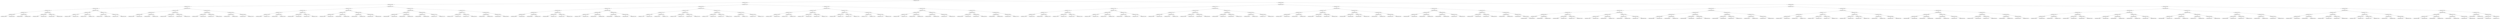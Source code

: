 digraph G{
418260580 [label="Node{data=[4733, 4733]}"]
418260580 -> 1798642802
1798642802 [label="Node{data=[2428, 2428]}"]
1798642802 -> 1181759440
1181759440 [label="Node{data=[1868, 1868]}"]
1181759440 -> 1511062885
1511062885 [label="Node{data=[1801, 1801]}"]
1511062885 -> 866397509
866397509 [label="Node{data=[1699, 1699]}"]
866397509 -> 1882288591
1882288591 [label="Node{data=[1661, 1661]}"]
1882288591 -> 926418606
926418606 [label="Node{data=[1657, 1657]}"]
926418606 -> 1780367097
1780367097 [label="Node{data=[1655, 1655]}"]
1780367097 -> 2026043642
2026043642 [label="Node{data=[1654, 1654]}"]
1780367097 -> 59130148
59130148 [label="Node{data=[1656, 1656]}"]
926418606 -> 1962683020
1962683020 [label="Node{data=[1659, 1659]}"]
1962683020 -> 1871588124
1871588124 [label="Node{data=[1658, 1658]}"]
1962683020 -> 14945087
14945087 [label="Node{data=[1660, 1660]}"]
1882288591 -> 836429158
836429158 [label="Node{data=[1665, 1665]}"]
836429158 -> 610734491
610734491 [label="Node{data=[1663, 1663]}"]
610734491 -> 984553664
984553664 [label="Node{data=[1662, 1662]}"]
610734491 -> 439501145
439501145 [label="Node{data=[1664, 1664]}"]
836429158 -> 2091218604
2091218604 [label="Node{data=[1667, 1667]}"]
2091218604 -> 1624394602
1624394602 [label="Node{data=[1666, 1666]}"]
2091218604 -> 578369192
578369192 [label="Node{data=[1668, 1668]}"]
866397509 -> 709464887
709464887 [label="Node{data=[1793, 1793]}"]
709464887 -> 2106491076
2106491076 [label="Node{data=[1789, 1789]}"]
2106491076 -> 267721988
267721988 [label="Node{data=[1787, 1787]}"]
267721988 -> 1683142180
1683142180 [label="Node{data=[1786, 1786]}"]
267721988 -> 40128946
40128946 [label="Node{data=[1788, 1788]}"]
2106491076 -> 199588250
199588250 [label="Node{data=[1791, 1791]}"]
199588250 -> 752834783
752834783 [label="Node{data=[1790, 1790]}"]
199588250 -> 1565337846
1565337846 [label="Node{data=[1792, 1792]}"]
709464887 -> 2105805612
2105805612 [label="Node{data=[1797, 1797]}"]
2105805612 -> 1569555631
1569555631 [label="Node{data=[1795, 1795]}"]
1569555631 -> 188888673
188888673 [label="Node{data=[1794, 1794]}"]
1569555631 -> 1065137511
1065137511 [label="Node{data=[1796, 1796]}"]
2105805612 -> 1660687567
1660687567 [label="Node{data=[1799, 1799]}"]
1660687567 -> 1399151811
1399151811 [label="Node{data=[1798, 1798]}"]
1660687567 -> 1225689584
1225689584 [label="Node{data=[1800, 1800]}"]
1511062885 -> 327408187
327408187 [label="Node{data=[1852, 1852]}"]
327408187 -> 299626216
299626216 [label="Node{data=[1844, 1844]}"]
299626216 -> 1755392852
1755392852 [label="Node{data=[1805, 1805]}"]
1755392852 -> 1440579257
1440579257 [label="Node{data=[1803, 1803]}"]
1440579257 -> 1484928059
1484928059 [label="Node{data=[1802, 1802]}"]
1440579257 -> 383790445
383790445 [label="Node{data=[1804, 1804]}"]
1755392852 -> 2012897134
2012897134 [label="Node{data=[1842, 1842]}"]
2012897134 -> 1240260510
1240260510 [label="Node{data=[1806, 1806]}"]
2012897134 -> 395636
395636 [label="Node{data=[1843, 1843]}"]
299626216 -> 396019548
396019548 [label="Node{data=[1848, 1848]}"]
396019548 -> 851373038
851373038 [label="Node{data=[1846, 1846]}"]
851373038 -> 486658568
486658568 [label="Node{data=[1845, 1845]}"]
851373038 -> 763110773
763110773 [label="Node{data=[1847, 1847]}"]
396019548 -> 1813886881
1813886881 [label="Node{data=[1850, 1850]}"]
1813886881 -> 691650647
691650647 [label="Node{data=[1849, 1849]}"]
1813886881 -> 977000170
977000170 [label="Node{data=[1851, 1851]}"]
327408187 -> 1981811541
1981811541 [label="Node{data=[1860, 1860]}"]
1981811541 -> 1996561039
1996561039 [label="Node{data=[1856, 1856]}"]
1996561039 -> 274548544
274548544 [label="Node{data=[1854, 1854]}"]
274548544 -> 1949654823
1949654823 [label="Node{data=[1853, 1853]}"]
274548544 -> 37324887
37324887 [label="Node{data=[1855, 1855]}"]
1996561039 -> 2098413565
2098413565 [label="Node{data=[1858, 1858]}"]
2098413565 -> 118358104
118358104 [label="Node{data=[1857, 1857]}"]
2098413565 -> 1495055353
1495055353 [label="Node{data=[1859, 1859]}"]
1981811541 -> 397015997
397015997 [label="Node{data=[1864, 1864]}"]
397015997 -> 1931596386
1931596386 [label="Node{data=[1862, 1862]}"]
1931596386 -> 81395870
81395870 [label="Node{data=[1861, 1861]}"]
1931596386 -> 950382735
950382735 [label="Node{data=[1863, 1863]}"]
397015997 -> 1611251765
1611251765 [label="Node{data=[1866, 1866]}"]
1611251765 -> 491175060
491175060 [label="Node{data=[1865, 1865]}"]
1611251765 -> 1229750610
1229750610 [label="Node{data=[1867, 1867]}"]
1181759440 -> 1559781692
1559781692 [label="Node{data=[2357, 2357]}"]
1559781692 -> 1927158526
1927158526 [label="Node{data=[2232, 2232]}"]
1927158526 -> 1523890733
1523890733 [label="Node{data=[2082, 2082]}"]
1523890733 -> 2009065012
2009065012 [label="Node{data=[1872, 1872]}"]
2009065012 -> 1750177918
1750177918 [label="Node{data=[1870, 1870]}"]
1750177918 -> 1784313440
1784313440 [label="Node{data=[1869, 1869]}"]
1750177918 -> 362851540
362851540 [label="Node{data=[1871, 1871]}"]
2009065012 -> 497448466
497448466 [label="Node{data=[2023, 2023]}"]
497448466 -> 2043711408
2043711408 [label="Node{data=[2000, 2000]}"]
497448466 -> 1082134428
1082134428 [label="Node{data=[2025, 2025]}"]
1523890733 -> 1356254548
1356254548 [label="Node{data=[2137, 2137]}"]
1356254548 -> 2129536954
2129536954 [label="Node{data=[2084, 2084]}"]
2129536954 -> 54434520
54434520 [label="Node{data=[2083, 2083]}"]
2129536954 -> 1132632524
1132632524 [label="Node{data=[2085, 2085]}"]
1356254548 -> 626544773
626544773 [label="Node{data=[2217, 2217]}"]
626544773 -> 704929891
704929891 [label="Node{data=[2156, 2156]}"]
626544773 -> 1570494369
1570494369 [label="Node{data=[2229, 2229]}"]
1927158526 -> 167799079
167799079 [label="Node{data=[2349, 2349]}"]
167799079 -> 1841028250
1841028250 [label="Node{data=[2317, 2317]}"]
1841028250 -> 1689632310
1689632310 [label="Node{data=[2234, 2234]}"]
1689632310 -> 1729125342
1729125342 [label="Node{data=[2233, 2233]}"]
1689632310 -> 1859145546
1859145546 [label="Node{data=[2235, 2235]}"]
1841028250 -> 1572602118
1572602118 [label="Node{data=[2347, 2347]}"]
1572602118 -> 347164809
347164809 [label="Node{data=[2330, 2330]}"]
1572602118 -> 1905928042
1905928042 [label="Node{data=[2348, 2348]}"]
167799079 -> 492608524
492608524 [label="Node{data=[2353, 2353]}"]
492608524 -> 550836880
550836880 [label="Node{data=[2351, 2351]}"]
550836880 -> 1056846619
1056846619 [label="Node{data=[2350, 2350]}"]
550836880 -> 520086233
520086233 [label="Node{data=[2352, 2352]}"]
492608524 -> 1740288502
1740288502 [label="Node{data=[2355, 2355]}"]
1740288502 -> 1865623051
1865623051 [label="Node{data=[2354, 2354]}"]
1740288502 -> 547010077
547010077 [label="Node{data=[2356, 2356]}"]
1559781692 -> 1091727869
1091727869 [label="Node{data=[2373, 2373]}"]
1091727869 -> 1939164456
1939164456 [label="Node{data=[2365, 2365]}"]
1939164456 -> 98577967
98577967 [label="Node{data=[2361, 2361]}"]
98577967 -> 1883196112
1883196112 [label="Node{data=[2359, 2359]}"]
1883196112 -> 577781939
577781939 [label="Node{data=[2358, 2358]}"]
1883196112 -> 2077599192
2077599192 [label="Node{data=[2360, 2360]}"]
98577967 -> 2143321563
2143321563 [label="Node{data=[2363, 2363]}"]
2143321563 -> 1965281593
1965281593 [label="Node{data=[2362, 2362]}"]
2143321563 -> 1433821942
1433821942 [label="Node{data=[2364, 2364]}"]
1939164456 -> 64743141
64743141 [label="Node{data=[2369, 2369]}"]
64743141 -> 2139717088
2139717088 [label="Node{data=[2367, 2367]}"]
2139717088 -> 348705073
348705073 [label="Node{data=[2366, 2366]}"]
2139717088 -> 1926193292
1926193292 [label="Node{data=[2368, 2368]}"]
64743141 -> 780094718
780094718 [label="Node{data=[2371, 2371]}"]
780094718 -> 447566508
447566508 [label="Node{data=[2370, 2370]}"]
780094718 -> 1220434321
1220434321 [label="Node{data=[2372, 2372]}"]
1091727869 -> 1098681098
1098681098 [label="Node{data=[2381, 2381]}"]
1098681098 -> 363870055
363870055 [label="Node{data=[2377, 2377]}"]
363870055 -> 1702379343
1702379343 [label="Node{data=[2375, 2375]}"]
1702379343 -> 1597014176
1597014176 [label="Node{data=[2374, 2374]}"]
1702379343 -> 2050057367
2050057367 [label="Node{data=[2376, 2376]}"]
363870055 -> 1856929721
1856929721 [label="Node{data=[2379, 2379]}"]
1856929721 -> 1242085220
1242085220 [label="Node{data=[2378, 2378]}"]
1856929721 -> 291900165
291900165 [label="Node{data=[2380, 2380]}"]
1098681098 -> 1610793058
1610793058 [label="Node{data=[2385, 2385]}"]
1610793058 -> 2102143084
2102143084 [label="Node{data=[2383, 2383]}"]
2102143084 -> 1928332086
1928332086 [label="Node{data=[2382, 2382]}"]
2102143084 -> 1408176206
1408176206 [label="Node{data=[2384, 2384]}"]
1610793058 -> 630770561
630770561 [label="Node{data=[2387, 2387]}"]
630770561 -> 965445654
965445654 [label="Node{data=[2386, 2386]}"]
630770561 -> 1267783074
1267783074 [label="Node{data=[2388, 2388]}"]
1798642802 -> 1624687102
1624687102 [label="Node{data=[2752, 2752]}"]
1624687102 -> 66181798
66181798 [label="Node{data=[2692, 2692]}"]
66181798 -> 1717512694
1717512694 [label="Node{data=[2676, 2676]}"]
1717512694 -> 724557146
724557146 [label="Node{data=[2668, 2668]}"]
724557146 -> 2107650288
2107650288 [label="Node{data=[2664, 2664]}"]
2107650288 -> 1879699720
1879699720 [label="Node{data=[2662, 2662]}"]
1879699720 -> 1871079014
1871079014 [label="Node{data=[2565, 2565]}"]
1879699720 -> 974562241
974562241 [label="Node{data=[2663, 2663]}"]
2107650288 -> 1179464643
1179464643 [label="Node{data=[2666, 2666]}"]
1179464643 -> 2037582771
2037582771 [label="Node{data=[2665, 2665]}"]
1179464643 -> 630912941
630912941 [label="Node{data=[2667, 2667]}"]
724557146 -> 706560116
706560116 [label="Node{data=[2672, 2672]}"]
706560116 -> 98680287
98680287 [label="Node{data=[2670, 2670]}"]
98680287 -> 1689124931
1689124931 [label="Node{data=[2669, 2669]}"]
98680287 -> 385594596
385594596 [label="Node{data=[2671, 2671]}"]
706560116 -> 1445284015
1445284015 [label="Node{data=[2674, 2674]}"]
1445284015 -> 1579292913
1579292913 [label="Node{data=[2673, 2673]}"]
1445284015 -> 1251653486
1251653486 [label="Node{data=[2675, 2675]}"]
1717512694 -> 17655373
17655373 [label="Node{data=[2684, 2684]}"]
17655373 -> 2106668787
2106668787 [label="Node{data=[2680, 2680]}"]
2106668787 -> 867851296
867851296 [label="Node{data=[2678, 2678]}"]
867851296 -> 746896638
746896638 [label="Node{data=[2677, 2677]}"]
867851296 -> 1188137005
1188137005 [label="Node{data=[2679, 2679]}"]
2106668787 -> 847448234
847448234 [label="Node{data=[2682, 2682]}"]
847448234 -> 1396246918
1396246918 [label="Node{data=[2681, 2681]}"]
847448234 -> 1515404371
1515404371 [label="Node{data=[2683, 2683]}"]
17655373 -> 269047764
269047764 [label="Node{data=[2688, 2688]}"]
269047764 -> 988138279
988138279 [label="Node{data=[2686, 2686]}"]
988138279 -> 562790596
562790596 [label="Node{data=[2685, 2685]}"]
988138279 -> 1652134146
1652134146 [label="Node{data=[2687, 2687]}"]
269047764 -> 949280110
949280110 [label="Node{data=[2690, 2690]}"]
949280110 -> 742167976
742167976 [label="Node{data=[2689, 2689]}"]
949280110 -> 1372372299
1372372299 [label="Node{data=[2691, 2691]}"]
66181798 -> 2140391409
2140391409 [label="Node{data=[2736, 2736]}"]
2140391409 -> 1634863808
1634863808 [label="Node{data=[2728, 2728]}"]
1634863808 -> 690700947
690700947 [label="Node{data=[2724, 2724]}"]
690700947 -> 490312728
490312728 [label="Node{data=[2722, 2722]}"]
490312728 -> 2096391169
2096391169 [label="Node{data=[2721, 2721]}"]
490312728 -> 220288341
220288341 [label="Node{data=[2723, 2723]}"]
690700947 -> 2129506744
2129506744 [label="Node{data=[2726, 2726]}"]
2129506744 -> 790979369
790979369 [label="Node{data=[2725, 2725]}"]
2129506744 -> 1890504352
1890504352 [label="Node{data=[2727, 2727]}"]
1634863808 -> 1998759453
1998759453 [label="Node{data=[2732, 2732]}"]
1998759453 -> 1691461936
1691461936 [label="Node{data=[2730, 2730]}"]
1691461936 -> 1617539752
1617539752 [label="Node{data=[2729, 2729]}"]
1691461936 -> 1714731979
1714731979 [label="Node{data=[2731, 2731]}"]
1998759453 -> 80014174
80014174 [label="Node{data=[2734, 2734]}"]
80014174 -> 1840597727
1840597727 [label="Node{data=[2733, 2733]}"]
80014174 -> 1088702771
1088702771 [label="Node{data=[2735, 2735]}"]
2140391409 -> 63789063
63789063 [label="Node{data=[2744, 2744]}"]
63789063 -> 552656187
552656187 [label="Node{data=[2740, 2740]}"]
552656187 -> 1741985864
1741985864 [label="Node{data=[2738, 2738]}"]
1741985864 -> 94103632
94103632 [label="Node{data=[2737, 2737]}"]
1741985864 -> 1828689284
1828689284 [label="Node{data=[2739, 2739]}"]
552656187 -> 1254134821
1254134821 [label="Node{data=[2742, 2742]}"]
1254134821 -> 152388589
152388589 [label="Node{data=[2741, 2741]}"]
1254134821 -> 1402401783
1402401783 [label="Node{data=[2743, 2743]}"]
63789063 -> 1138040756
1138040756 [label="Node{data=[2748, 2748]}"]
1138040756 -> 226150999
226150999 [label="Node{data=[2746, 2746]}"]
226150999 -> 785644094
785644094 [label="Node{data=[2745, 2745]}"]
226150999 -> 1245625688
1245625688 [label="Node{data=[2747, 2747]}"]
1138040756 -> 570241812
570241812 [label="Node{data=[2750, 2750]}"]
570241812 -> 2056154382
2056154382 [label="Node{data=[2749, 2749]}"]
570241812 -> 1262316139
1262316139 [label="Node{data=[2751, 2751]}"]
1624687102 -> 1960237609
1960237609 [label="Node{data=[2784, 2784]}"]
1960237609 -> 1014706740
1014706740 [label="Node{data=[2768, 2768]}"]
1014706740 -> 898944680
898944680 [label="Node{data=[2760, 2760]}"]
898944680 -> 366646339
366646339 [label="Node{data=[2756, 2756]}"]
366646339 -> 1470038851
1470038851 [label="Node{data=[2754, 2754]}"]
1470038851 -> 848326934
848326934 [label="Node{data=[2753, 2753]}"]
1470038851 -> 568461410
568461410 [label="Node{data=[2755, 2755]}"]
366646339 -> 1616640145
1616640145 [label="Node{data=[2758, 2758]}"]
1616640145 -> 1332837058
1332837058 [label="Node{data=[2757, 2757]}"]
1616640145 -> 2119740155
2119740155 [label="Node{data=[2759, 2759]}"]
898944680 -> 1338514506
1338514506 [label="Node{data=[2764, 2764]}"]
1338514506 -> 1885928018
1885928018 [label="Node{data=[2762, 2762]}"]
1885928018 -> 873150967
873150967 [label="Node{data=[2761, 2761]}"]
1885928018 -> 264196863
264196863 [label="Node{data=[2763, 2763]}"]
1338514506 -> 10106126
10106126 [label="Node{data=[2766, 2766]}"]
10106126 -> 924312869
924312869 [label="Node{data=[2765, 2765]}"]
10106126 -> 1514055345
1514055345 [label="Node{data=[2767, 2767]}"]
1014706740 -> 803422115
803422115 [label="Node{data=[2776, 2776]}"]
803422115 -> 2113948948
2113948948 [label="Node{data=[2772, 2772]}"]
2113948948 -> 1991680316
1991680316 [label="Node{data=[2770, 2770]}"]
1991680316 -> 1502775925
1502775925 [label="Node{data=[2769, 2769]}"]
1991680316 -> 1874507971
1874507971 [label="Node{data=[2771, 2771]}"]
2113948948 -> 321794253
321794253 [label="Node{data=[2774, 2774]}"]
321794253 -> 1347607765
1347607765 [label="Node{data=[2773, 2773]}"]
321794253 -> 492713352
492713352 [label="Node{data=[2775, 2775]}"]
803422115 -> 664336960
664336960 [label="Node{data=[2780, 2780]}"]
664336960 -> 1171394086
1171394086 [label="Node{data=[2778, 2778]}"]
1171394086 -> 60872253
60872253 [label="Node{data=[2777, 2777]}"]
1171394086 -> 1866355124
1866355124 [label="Node{data=[2779, 2779]}"]
664336960 -> 261418217
261418217 [label="Node{data=[2782, 2782]}"]
261418217 -> 1516396547
1516396547 [label="Node{data=[2781, 2781]}"]
261418217 -> 1601590348
1601590348 [label="Node{data=[2783, 2783]}"]
1960237609 -> 1113066983
1113066983 [label="Node{data=[2825, 2825]}"]
1113066983 -> 1786991329
1786991329 [label="Node{data=[2817, 2817]}"]
1786991329 -> 589841866
589841866 [label="Node{data=[2788, 2788]}"]
589841866 -> 1318171095
1318171095 [label="Node{data=[2786, 2786]}"]
1318171095 -> 1277471447
1277471447 [label="Node{data=[2785, 2785]}"]
1318171095 -> 1010888168
1010888168 [label="Node{data=[2787, 2787]}"]
589841866 -> 1571289535
1571289535 [label="Node{data=[2815, 2815]}"]
1571289535 -> 519828693
519828693 [label="Node{data=[2789, 2789]}"]
1571289535 -> 2011203535
2011203535 [label="Node{data=[2816, 2816]}"]
1786991329 -> 1291066230
1291066230 [label="Node{data=[2821, 2821]}"]
1291066230 -> 779905366
779905366 [label="Node{data=[2819, 2819]}"]
779905366 -> 1868590352
1868590352 [label="Node{data=[2818, 2818]}"]
779905366 -> 474825164
474825164 [label="Node{data=[2820, 2820]}"]
1291066230 -> 1880020632
1880020632 [label="Node{data=[2823, 2823]}"]
1880020632 -> 1039476502
1039476502 [label="Node{data=[2822, 2822]}"]
1880020632 -> 1368507733
1368507733 [label="Node{data=[2824, 2824]}"]
1113066983 -> 656715146
656715146 [label="Node{data=[2979, 2979]}"]
656715146 -> 555226592
555226592 [label="Node{data=[2829, 2829]}"]
555226592 -> 893471554
893471554 [label="Node{data=[2827, 2827]}"]
893471554 -> 1780845522
1780845522 [label="Node{data=[2826, 2826]}"]
893471554 -> 1760506849
1760506849 [label="Node{data=[2828, 2828]}"]
555226592 -> 163154953
163154953 [label="Node{data=[2860, 2860]}"]
163154953 -> 907922727
907922727 [label="Node{data=[2830, 2830]}"]
163154953 -> 1881193261
1881193261 [label="Node{data=[2933, 2933]}"]
656715146 -> 1640099571
1640099571 [label="Node{data=[3034, 3034]}"]
1640099571 -> 618528518
618528518 [label="Node{data=[3032, 3032]}"]
618528518 -> 2096196175
2096196175 [label="Node{data=[3009, 3009]}"]
618528518 -> 167599919
167599919 [label="Node{data=[3033, 3033]}"]
1640099571 -> 1730518677
1730518677 [label="Node{data=[4682, 4682]}"]
1730518677 -> 743143608
743143608 [label="Node{data=[3429, 3429]}"]
1730518677 -> 1537199212
1537199212 [label="Node{data=[4713, 4713]}"]
418260580 -> 947446807
947446807 [label="Node{data=[5059, 5059]}"]
947446807 -> 1944196283
1944196283 [label="Node{data=[4820, 4820]}"]
1944196283 -> 68893895
68893895 [label="Node{data=[4787, 4787]}"]
68893895 -> 558005380
558005380 [label="Node{data=[4749, 4749]}"]
558005380 -> 1583709415
1583709415 [label="Node{data=[4741, 4741]}"]
1583709415 -> 1036123228
1036123228 [label="Node{data=[4737, 4737]}"]
1036123228 -> 1616974375
1616974375 [label="Node{data=[4735, 4735]}"]
1616974375 -> 1391850739
1391850739 [label="Node{data=[4734, 4734]}"]
1616974375 -> 654452750
654452750 [label="Node{data=[4736, 4736]}"]
1036123228 -> 361956270
361956270 [label="Node{data=[4739, 4739]}"]
361956270 -> 2106317585
2106317585 [label="Node{data=[4738, 4738]}"]
361956270 -> 10811967
10811967 [label="Node{data=[4740, 4740]}"]
1583709415 -> 911274109
911274109 [label="Node{data=[4745, 4745]}"]
911274109 -> 995298154
995298154 [label="Node{data=[4743, 4743]}"]
995298154 -> 413342786
413342786 [label="Node{data=[4742, 4742]}"]
995298154 -> 1064396907
1064396907 [label="Node{data=[4744, 4744]}"]
911274109 -> 236172512
236172512 [label="Node{data=[4747, 4747]}"]
236172512 -> 758703635
758703635 [label="Node{data=[4746, 4746]}"]
236172512 -> 762949370
762949370 [label="Node{data=[4748, 4748]}"]
558005380 -> 427796750
427796750 [label="Node{data=[4757, 4757]}"]
427796750 -> 173582965
173582965 [label="Node{data=[4753, 4753]}"]
173582965 -> 1622854995
1622854995 [label="Node{data=[4751, 4751]}"]
1622854995 -> 5550528
5550528 [label="Node{data=[4750, 4750]}"]
1622854995 -> 1686589213
1686589213 [label="Node{data=[4752, 4752]}"]
173582965 -> 734219002
734219002 [label="Node{data=[4755, 4755]}"]
734219002 -> 497404548
497404548 [label="Node{data=[4754, 4754]}"]
734219002 -> 945467969
945467969 [label="Node{data=[4756, 4756]}"]
427796750 -> 1727790576
1727790576 [label="Node{data=[4761, 4761]}"]
1727790576 -> 1465839439
1465839439 [label="Node{data=[4759, 4759]}"]
1465839439 -> 1679617738
1679617738 [label="Node{data=[4758, 4758]}"]
1465839439 -> 163156146
163156146 [label="Node{data=[4760, 4760]}"]
1727790576 -> 815069192
815069192 [label="Node{data=[4763, 4763]}"]
815069192 -> 277892546
277892546 [label="Node{data=[4762, 4762]}"]
815069192 -> 326736804
326736804 [label="Node{data=[4786, 4786]}"]
68893895 -> 1451275641
1451275641 [label="Node{data=[4804, 4804]}"]
1451275641 -> 1094931225
1094931225 [label="Node{data=[4795, 4795]}"]
1094931225 -> 1395648686
1395648686 [label="Node{data=[4791, 4791]}"]
1395648686 -> 215285204
215285204 [label="Node{data=[4789, 4789]}"]
215285204 -> 1605151306
1605151306 [label="Node{data=[4788, 4788]}"]
215285204 -> 78438717
78438717 [label="Node{data=[4790, 4790]}"]
1395648686 -> 686424990
686424990 [label="Node{data=[4793, 4793]}"]
686424990 -> 58421514
58421514 [label="Node{data=[4792, 4792]}"]
686424990 -> 968848853
968848853 [label="Node{data=[4794, 4794]}"]
1094931225 -> 1526324950
1526324950 [label="Node{data=[4799, 4799]}"]
1526324950 -> 586662116
586662116 [label="Node{data=[4797, 4797]}"]
586662116 -> 2061244049
2061244049 [label="Node{data=[4796, 4796]}"]
586662116 -> 940557762
940557762 [label="Node{data=[4798, 4798]}"]
1526324950 -> 739550075
739550075 [label="Node{data=[4802, 4802]}"]
739550075 -> 813217533
813217533 [label="Node{data=[4800, 4800]}"]
739550075 -> 705320701
705320701 [label="Node{data=[4803, 4803]}"]
1451275641 -> 1819129771
1819129771 [label="Node{data=[4812, 4812]}"]
1819129771 -> 1709956646
1709956646 [label="Node{data=[4808, 4808]}"]
1709956646 -> 273761080
273761080 [label="Node{data=[4806, 4806]}"]
273761080 -> 1746158193
1746158193 [label="Node{data=[4805, 4805]}"]
273761080 -> 1766154295
1766154295 [label="Node{data=[4807, 4807]}"]
1709956646 -> 1382324695
1382324695 [label="Node{data=[4810, 4810]}"]
1382324695 -> 1219909664
1219909664 [label="Node{data=[4809, 4809]}"]
1382324695 -> 50039949
50039949 [label="Node{data=[4811, 4811]}"]
1819129771 -> 1090322493
1090322493 [label="Node{data=[4816, 4816]}"]
1090322493 -> 908170196
908170196 [label="Node{data=[4814, 4814]}"]
908170196 -> 1277995624
1277995624 [label="Node{data=[4813, 4813]}"]
908170196 -> 317573252
317573252 [label="Node{data=[4815, 4815]}"]
1090322493 -> 976866828
976866828 [label="Node{data=[4818, 4818]}"]
976866828 -> 3954092
3954092 [label="Node{data=[4817, 4817]}"]
976866828 -> 703250473
703250473 [label="Node{data=[4819, 4819]}"]
1944196283 -> 1438618744
1438618744 [label="Node{data=[5027, 5027]}"]
1438618744 -> 562198893
562198893 [label="Node{data=[4935, 4935]}"]
562198893 -> 1139923396
1139923396 [label="Node{data=[4927, 4927]}"]
1139923396 -> 1021682203
1021682203 [label="Node{data=[4923, 4923]}"]
1021682203 -> 357625259
357625259 [label="Node{data=[4838, 4838]}"]
357625259 -> 657172349
657172349 [label="Node{data=[4821, 4821]}"]
357625259 -> 1784247717
1784247717 [label="Node{data=[4922, 4922]}"]
1021682203 -> 2076043151
2076043151 [label="Node{data=[4925, 4925]}"]
2076043151 -> 1771204838
1771204838 [label="Node{data=[4924, 4924]}"]
2076043151 -> 326644454
326644454 [label="Node{data=[4926, 4926]}"]
1139923396 -> 850237809
850237809 [label="Node{data=[4931, 4931]}"]
850237809 -> 641237300
641237300 [label="Node{data=[4929, 4929]}"]
641237300 -> 1549258837
1549258837 [label="Node{data=[4928, 4928]}"]
641237300 -> 241841723
241841723 [label="Node{data=[4930, 4930]}"]
850237809 -> 1347571862
1347571862 [label="Node{data=[4933, 4933]}"]
1347571862 -> 847338121
847338121 [label="Node{data=[4932, 4932]}"]
1347571862 -> 1354166772
1354166772 [label="Node{data=[4934, 4934]}"]
562198893 -> 263380535
263380535 [label="Node{data=[5019, 5019]}"]
263380535 -> 1294395831
1294395831 [label="Node{data=[4939, 4939]}"]
1294395831 -> 1967892360
1967892360 [label="Node{data=[4937, 4937]}"]
1967892360 -> 303415684
303415684 [label="Node{data=[4936, 4936]}"]
1967892360 -> 198174359
198174359 [label="Node{data=[4938, 4938]}"]
1294395831 -> 1910426888
1910426888 [label="Node{data=[5017, 5017]}"]
1910426888 -> 1501643612
1501643612 [label="Node{data=[4998, 4998]}"]
1910426888 -> 1696899081
1696899081 [label="Node{data=[5018, 5018]}"]
263380535 -> 288033124
288033124 [label="Node{data=[5023, 5023]}"]
288033124 -> 379199684
379199684 [label="Node{data=[5021, 5021]}"]
379199684 -> 1171393256
1171393256 [label="Node{data=[5020, 5020]}"]
379199684 -> 95866547
95866547 [label="Node{data=[5022, 5022]}"]
288033124 -> 1277134664
1277134664 [label="Node{data=[5025, 5025]}"]
1277134664 -> 197394959
197394959 [label="Node{data=[5024, 5024]}"]
1277134664 -> 1586814165
1586814165 [label="Node{data=[5026, 5026]}"]
1438618744 -> 1843675874
1843675874 [label="Node{data=[5043, 5043]}"]
1843675874 -> 1576123857
1576123857 [label="Node{data=[5035, 5035]}"]
1576123857 -> 1989019674
1989019674 [label="Node{data=[5031, 5031]}"]
1989019674 -> 235143274
235143274 [label="Node{data=[5029, 5029]}"]
235143274 -> 1094234138
1094234138 [label="Node{data=[5028, 5028]}"]
235143274 -> 293049049
293049049 [label="Node{data=[5030, 5030]}"]
1989019674 -> 398427701
398427701 [label="Node{data=[5033, 5033]}"]
398427701 -> 957797368
957797368 [label="Node{data=[5032, 5032]}"]
398427701 -> 1026170016
1026170016 [label="Node{data=[5034, 5034]}"]
1576123857 -> 275161222
275161222 [label="Node{data=[5039, 5039]}"]
275161222 -> 2063798929
2063798929 [label="Node{data=[5037, 5037]}"]
2063798929 -> 1954907930
1954907930 [label="Node{data=[5036, 5036]}"]
2063798929 -> 422009398
422009398 [label="Node{data=[5038, 5038]}"]
275161222 -> 1021356804
1021356804 [label="Node{data=[5041, 5041]}"]
1021356804 -> 1595191699
1595191699 [label="Node{data=[5040, 5040]}"]
1021356804 -> 133251132
133251132 [label="Node{data=[5042, 5042]}"]
1843675874 -> 606358558
606358558 [label="Node{data=[5051, 5051]}"]
606358558 -> 488991509
488991509 [label="Node{data=[5047, 5047]}"]
488991509 -> 1741150475
1741150475 [label="Node{data=[5045, 5045]}"]
1741150475 -> 1782220143
1782220143 [label="Node{data=[5044, 5044]}"]
1741150475 -> 1828221066
1828221066 [label="Node{data=[5046, 5046]}"]
488991509 -> 1521734595
1521734595 [label="Node{data=[5049, 5049]}"]
1521734595 -> 65357343
65357343 [label="Node{data=[5048, 5048]}"]
1521734595 -> 1028307697
1028307697 [label="Node{data=[5050, 5050]}"]
606358558 -> 303686130
303686130 [label="Node{data=[5055, 5055]}"]
303686130 -> 1450182073
1450182073 [label="Node{data=[5053, 5053]}"]
1450182073 -> 2131518678
2131518678 [label="Node{data=[5052, 5052]}"]
1450182073 -> 402248948
402248948 [label="Node{data=[5054, 5054]}"]
303686130 -> 1244832136
1244832136 [label="Node{data=[5057, 5057]}"]
1244832136 -> 481900730
481900730 [label="Node{data=[5056, 5056]}"]
1244832136 -> 1037615
1037615 [label="Node{data=[5058, 5058]}"]
947446807 -> 1493761966
1493761966 [label="Node{data=[8302, 8302]}"]
1493761966 -> 115944422
115944422 [label="Node{data=[5621, 5621]}"]
115944422 -> 1405136745
1405136745 [label="Node{data=[5554, 5554]}"]
1405136745 -> 756596371
756596371 [label="Node{data=[5160, 5160]}"]
756596371 -> 871616785
871616785 [label="Node{data=[5067, 5067]}"]
871616785 -> 2089446034
2089446034 [label="Node{data=[5063, 5063]}"]
2089446034 -> 719796621
719796621 [label="Node{data=[5061, 5061]}"]
719796621 -> 1113843300
1113843300 [label="Node{data=[5060, 5060]}"]
719796621 -> 1865800800
1865800800 [label="Node{data=[5062, 5062]}"]
2089446034 -> 1086645742
1086645742 [label="Node{data=[5065, 5065]}"]
1086645742 -> 1400669994
1400669994 [label="Node{data=[5064, 5064]}"]
1086645742 -> 250682343
250682343 [label="Node{data=[5066, 5066]}"]
871616785 -> 1332084869
1332084869 [label="Node{data=[5114, 5114]}"]
1332084869 -> 678061842
678061842 [label="Node{data=[5069, 5069]}"]
678061842 -> 530116834
530116834 [label="Node{data=[5068, 5068]}"]
678061842 -> 431025877
431025877 [label="Node{data=[5070, 5070]}"]
1332084869 -> 1714272078
1714272078 [label="Node{data=[5146, 5146]}"]
1714272078 -> 486809198
486809198 [label="Node{data=[5122, 5122]}"]
1714272078 -> 1162076876
1162076876 [label="Node{data=[5159, 5159]}"]
756596371 -> 1536912119
1536912119 [label="Node{data=[5168, 5168]}"]
1536912119 -> 1342648589
1342648589 [label="Node{data=[5164, 5164]}"]
1342648589 -> 1842192909
1842192909 [label="Node{data=[5162, 5162]}"]
1842192909 -> 935491834
935491834 [label="Node{data=[5161, 5161]}"]
1842192909 -> 932077607
932077607 [label="Node{data=[5163, 5163]}"]
1342648589 -> 1583915138
1583915138 [label="Node{data=[5166, 5166]}"]
1583915138 -> 1588964488
1588964488 [label="Node{data=[5165, 5165]}"]
1583915138 -> 2056526348
2056526348 [label="Node{data=[5167, 5167]}"]
1536912119 -> 1054855713
1054855713 [label="Node{data=[5497, 5497]}"]
1054855713 -> 623380936
623380936 [label="Node{data=[5170, 5170]}"]
623380936 -> 1451892745
1451892745 [label="Node{data=[5169, 5169]}"]
623380936 -> 211027118
211027118 [label="Node{data=[5463, 5463]}"]
1054855713 -> 1276805575
1276805575 [label="Node{data=[5552, 5552]}"]
1276805575 -> 697935813
697935813 [label="Node{data=[5551, 5551]}"]
1276805575 -> 781471895
781471895 [label="Node{data=[5553, 5553]}"]
1405136745 -> 34181279
34181279 [label="Node{data=[5605, 5605]}"]
34181279 -> 444939680
444939680 [label="Node{data=[5562, 5562]}"]
444939680 -> 2118518458
2118518458 [label="Node{data=[5558, 5558]}"]
2118518458 -> 1926947085
1926947085 [label="Node{data=[5556, 5556]}"]
1926947085 -> 1008274081
1008274081 [label="Node{data=[5555, 5555]}"]
1926947085 -> 264394943
264394943 [label="Node{data=[5557, 5557]}"]
2118518458 -> 1098902571
1098902571 [label="Node{data=[5560, 5560]}"]
1098902571 -> 1678294912
1678294912 [label="Node{data=[5559, 5559]}"]
1098902571 -> 280030626
280030626 [label="Node{data=[5561, 5561]}"]
444939680 -> 220874923
220874923 [label="Node{data=[5566, 5566]}"]
220874923 -> 864744337
864744337 [label="Node{data=[5564, 5564]}"]
864744337 -> 316653279
316653279 [label="Node{data=[5563, 5563]}"]
864744337 -> 93687003
93687003 [label="Node{data=[5565, 5565]}"]
220874923 -> 1512436690
1512436690 [label="Node{data=[5568, 5568]}"]
1512436690 -> 1045923196
1045923196 [label="Node{data=[5567, 5567]}"]
1512436690 -> 1360133423
1360133423 [label="Node{data=[5604, 5604]}"]
34181279 -> 2018197634
2018197634 [label="Node{data=[5613, 5613]}"]
2018197634 -> 218470202
218470202 [label="Node{data=[5609, 5609]}"]
218470202 -> 259760003
259760003 [label="Node{data=[5607, 5607]}"]
259760003 -> 1373500358
1373500358 [label="Node{data=[5606, 5606]}"]
259760003 -> 1940977199
1940977199 [label="Node{data=[5608, 5608]}"]
218470202 -> 1387074340
1387074340 [label="Node{data=[5611, 5611]}"]
1387074340 -> 24713589
24713589 [label="Node{data=[5610, 5610]}"]
1387074340 -> 1057266015
1057266015 [label="Node{data=[5612, 5612]}"]
2018197634 -> 1265701150
1265701150 [label="Node{data=[5617, 5617]}"]
1265701150 -> 1904156519
1904156519 [label="Node{data=[5615, 5615]}"]
1904156519 -> 939790988
939790988 [label="Node{data=[5614, 5614]}"]
1904156519 -> 600943282
600943282 [label="Node{data=[5616, 5616]}"]
1265701150 -> 1626056247
1626056247 [label="Node{data=[5619, 5619]}"]
1626056247 -> 1776683370
1776683370 [label="Node{data=[5618, 5618]}"]
1626056247 -> 1911486120
1911486120 [label="Node{data=[5620, 5620]}"]
115944422 -> 1598309917
1598309917 [label="Node{data=[6382, 6382]}"]
1598309917 -> 1654884828
1654884828 [label="Node{data=[5725, 5725]}"]
1654884828 -> 1003975099
1003975099 [label="Node{data=[5717, 5717]}"]
1003975099 -> 1032489951
1032489951 [label="Node{data=[5646, 5646]}"]
1032489951 -> 1082345181
1082345181 [label="Node{data=[5623, 5623]}"]
1082345181 -> 1041291896
1041291896 [label="Node{data=[5622, 5622]}"]
1082345181 -> 1045053096
1045053096 [label="Node{data=[5624, 5624]}"]
1032489951 -> 1467453133
1467453133 [label="Node{data=[5715, 5715]}"]
1467453133 -> 219717456
219717456 [label="Node{data=[5671, 5671]}"]
1467453133 -> 904091537
904091537 [label="Node{data=[5716, 5716]}"]
1003975099 -> 1521713403
1521713403 [label="Node{data=[5721, 5721]}"]
1521713403 -> 827944070
827944070 [label="Node{data=[5719, 5719]}"]
827944070 -> 2029160418
2029160418 [label="Node{data=[5718, 5718]}"]
827944070 -> 1459755186
1459755186 [label="Node{data=[5720, 5720]}"]
1521713403 -> 292617969
292617969 [label="Node{data=[5723, 5723]}"]
292617969 -> 1798802693
1798802693 [label="Node{data=[5722, 5722]}"]
292617969 -> 127322646
127322646 [label="Node{data=[5724, 5724]}"]
1654884828 -> 1075221982
1075221982 [label="Node{data=[5759, 5759]}"]
1075221982 -> 1451719771
1451719771 [label="Node{data=[5729, 5729]}"]
1451719771 -> 26188843
26188843 [label="Node{data=[5727, 5727]}"]
26188843 -> 813183094
813183094 [label="Node{data=[5726, 5726]}"]
26188843 -> 1152711618
1152711618 [label="Node{data=[5728, 5728]}"]
1451719771 -> 691806891
691806891 [label="Node{data=[5731, 5731]}"]
691806891 -> 1420791139
1420791139 [label="Node{data=[5730, 5730]}"]
691806891 -> 623242240
623242240 [label="Node{data=[5732, 5732]}"]
1075221982 -> 1177319821
1177319821 [label="Node{data=[5763, 5763]}"]
1177319821 -> 248328857
248328857 [label="Node{data=[5761, 5761]}"]
248328857 -> 648110774
648110774 [label="Node{data=[5760, 5760]}"]
248328857 -> 745463694
745463694 [label="Node{data=[5762, 5762]}"]
1177319821 -> 153824159
153824159 [label="Node{data=[6380, 6380]}"]
153824159 -> 1846909401
1846909401 [label="Node{data=[6379, 6379]}"]
153824159 -> 1124917887
1124917887 [label="Node{data=[6381, 6381]}"]
1598309917 -> 432330559
432330559 [label="Node{data=[8236, 8236]}"]
432330559 -> 1231253579
1231253579 [label="Node{data=[6390, 6390]}"]
1231253579 -> 200991727
200991727 [label="Node{data=[6386, 6386]}"]
200991727 -> 801241077
801241077 [label="Node{data=[6384, 6384]}"]
801241077 -> 277065757
277065757 [label="Node{data=[6383, 6383]}"]
801241077 -> 1118858094
1118858094 [label="Node{data=[6385, 6385]}"]
200991727 -> 503913804
503913804 [label="Node{data=[6388, 6388]}"]
503913804 -> 1054293799
1054293799 [label="Node{data=[6387, 6387]}"]
503913804 -> 861500344
861500344 [label="Node{data=[6389, 6389]}"]
1231253579 -> 1920173478
1920173478 [label="Node{data=[7608, 7608]}"]
1920173478 -> 616957401
616957401 [label="Node{data=[6398, 6398]}"]
616957401 -> 602880097
602880097 [label="Node{data=[6391, 6391]}"]
616957401 -> 1540578071
1540578071 [label="Node{data=[6924, 6924]}"]
1920173478 -> 904117118
904117118 [label="Node{data=[8234, 8234]}"]
904117118 -> 564107478
564107478 [label="Node{data=[8233, 8233]}"]
904117118 -> 2070515892
2070515892 [label="Node{data=[8235, 8235]}"]
432330559 -> 983791405
983791405 [label="Node{data=[8294, 8294]}"]
983791405 -> 313725772
313725772 [label="Node{data=[8290, 8290]}"]
313725772 -> 1337422052
1337422052 [label="Node{data=[8286, 8286]}"]
1337422052 -> 2020390294
2020390294 [label="Node{data=[8237, 8237]}"]
1337422052 -> 1507307433
1507307433 [label="Node{data=[8289, 8289]}"]
313725772 -> 1408564908
1408564908 [label="Node{data=[8292, 8292]}"]
1408564908 -> 665883750
665883750 [label="Node{data=[8291, 8291]}"]
1408564908 -> 988632323
988632323 [label="Node{data=[8293, 8293]}"]
983791405 -> 1587744528
1587744528 [label="Node{data=[8298, 8298]}"]
1587744528 -> 710319094
710319094 [label="Node{data=[8296, 8296]}"]
710319094 -> 166082942
166082942 [label="Node{data=[8295, 8295]}"]
710319094 -> 1500721164
1500721164 [label="Node{data=[8297, 8297]}"]
1587744528 -> 535723965
535723965 [label="Node{data=[8300, 8300]}"]
535723965 -> 24759965
24759965 [label="Node{data=[8299, 8299]}"]
535723965 -> 963394053
963394053 [label="Node{data=[8301, 8301]}"]
1493761966 -> 2044694132
2044694132 [label="Node{data=[9253, 9253]}"]
2044694132 -> 354424165
354424165 [label="Node{data=[8368, 8368]}"]
354424165 -> 1516387450
1516387450 [label="Node{data=[8333, 8333]}"]
1516387450 -> 33986849
33986849 [label="Node{data=[8325, 8325]}"]
33986849 -> 128912187
128912187 [label="Node{data=[8321, 8321]}"]
128912187 -> 305245590
305245590 [label="Node{data=[8319, 8319]}"]
305245590 -> 1509675590
1509675590 [label="Node{data=[8318, 8318]}"]
305245590 -> 1870829513
1870829513 [label="Node{data=[8320, 8320]}"]
128912187 -> 277594065
277594065 [label="Node{data=[8323, 8323]}"]
277594065 -> 264891723
264891723 [label="Node{data=[8322, 8322]}"]
277594065 -> 145192726
145192726 [label="Node{data=[8324, 8324]}"]
33986849 -> 1944093972
1944093972 [label="Node{data=[8329, 8329]}"]
1944093972 -> 1046010254
1046010254 [label="Node{data=[8327, 8327]}"]
1046010254 -> 2117847227
2117847227 [label="Node{data=[8326, 8326]}"]
1046010254 -> 1301745581
1301745581 [label="Node{data=[8328, 8328]}"]
1944093972 -> 984148782
984148782 [label="Node{data=[8331, 8331]}"]
984148782 -> 1120190812
1120190812 [label="Node{data=[8330, 8330]}"]
984148782 -> 1654302639
1654302639 [label="Node{data=[8332, 8332]}"]
1516387450 -> 394602038
394602038 [label="Node{data=[8341, 8341]}"]
394602038 -> 1787387507
1787387507 [label="Node{data=[8337, 8337]}"]
1787387507 -> 237223007
237223007 [label="Node{data=[8335, 8335]}"]
237223007 -> 959694315
959694315 [label="Node{data=[8334, 8334]}"]
237223007 -> 121237613
121237613 [label="Node{data=[8336, 8336]}"]
1787387507 -> 660819007
660819007 [label="Node{data=[8339, 8339]}"]
660819007 -> 884067784
884067784 [label="Node{data=[8338, 8338]}"]
660819007 -> 327830056
327830056 [label="Node{data=[8340, 8340]}"]
394602038 -> 1543006892
1543006892 [label="Node{data=[8345, 8345]}"]
1543006892 -> 1724368728
1724368728 [label="Node{data=[8343, 8343]}"]
1724368728 -> 1554155973
1554155973 [label="Node{data=[8342, 8342]}"]
1724368728 -> 490230643
490230643 [label="Node{data=[8344, 8344]}"]
1543006892 -> 93190002
93190002 [label="Node{data=[8347, 8347]}"]
93190002 -> 1571294620
1571294620 [label="Node{data=[8346, 8346]}"]
93190002 -> 353131341
353131341 [label="Node{data=[8348, 8348]}"]
354424165 -> 1248862548
1248862548 [label="Node{data=[9237, 9237]}"]
1248862548 -> 539785487
539785487 [label="Node{data=[8376, 8376]}"]
539785487 -> 1031099515
1031099515 [label="Node{data=[8372, 8372]}"]
1031099515 -> 1247061675
1247061675 [label="Node{data=[8370, 8370]}"]
1247061675 -> 31806516
31806516 [label="Node{data=[8369, 8369]}"]
1247061675 -> 1111662854
1111662854 [label="Node{data=[8371, 8371]}"]
1031099515 -> 1434706873
1434706873 [label="Node{data=[8374, 8374]}"]
1434706873 -> 973956700
973956700 [label="Node{data=[8373, 8373]}"]
1434706873 -> 300077533
300077533 [label="Node{data=[8375, 8375]}"]
539785487 -> 1182734454
1182734454 [label="Node{data=[8380, 8380]}"]
1182734454 -> 204186923
204186923 [label="Node{data=[8378, 8378]}"]
204186923 -> 1564806516
1564806516 [label="Node{data=[8377, 8377]}"]
204186923 -> 1521369912
1521369912 [label="Node{data=[8379, 8379]}"]
1182734454 -> 1689017523
1689017523 [label="Node{data=[8382, 8382]}"]
1689017523 -> 897564656
897564656 [label="Node{data=[8381, 8381]}"]
1689017523 -> 1084504710
1084504710 [label="Node{data=[9236, 9236]}"]
1248862548 -> 1748702761
1748702761 [label="Node{data=[9245, 9245]}"]
1748702761 -> 1861518937
1861518937 [label="Node{data=[9241, 9241]}"]
1861518937 -> 649868360
649868360 [label="Node{data=[9239, 9239]}"]
649868360 -> 1194154515
1194154515 [label="Node{data=[9238, 9238]}"]
649868360 -> 2006419073
2006419073 [label="Node{data=[9240, 9240]}"]
1861518937 -> 1033568356
1033568356 [label="Node{data=[9243, 9243]}"]
1033568356 -> 2059566571
2059566571 [label="Node{data=[9242, 9242]}"]
1033568356 -> 1460821346
1460821346 [label="Node{data=[9244, 9244]}"]
1748702761 -> 477784719
477784719 [label="Node{data=[9249, 9249]}"]
477784719 -> 2038944068
2038944068 [label="Node{data=[9247, 9247]}"]
2038944068 -> 272881338
272881338 [label="Node{data=[9246, 9246]}"]
2038944068 -> 1442803869
1442803869 [label="Node{data=[9248, 9248]}"]
477784719 -> 438195903
438195903 [label="Node{data=[9251, 9251]}"]
438195903 -> 1565829449
1565829449 [label="Node{data=[9250, 9250]}"]
438195903 -> 1395413599
1395413599 [label="Node{data=[9252, 9252]}"]
2044694132 -> 2105125695
2105125695 [label="Node{data=[9285, 9285]}"]
2105125695 -> 356168065
356168065 [label="Node{data=[9269, 9269]}"]
356168065 -> 1843154062
1843154062 [label="Node{data=[9261, 9261]}"]
1843154062 -> 1557349824
1557349824 [label="Node{data=[9257, 9257]}"]
1557349824 -> 1824734518
1824734518 [label="Node{data=[9255, 9255]}"]
1824734518 -> 750075798
750075798 [label="Node{data=[9254, 9254]}"]
1824734518 -> 587378354
587378354 [label="Node{data=[9256, 9256]}"]
1557349824 -> 1698234967
1698234967 [label="Node{data=[9259, 9259]}"]
1698234967 -> 275163467
275163467 [label="Node{data=[9258, 9258]}"]
1698234967 -> 355102046
355102046 [label="Node{data=[9260, 9260]}"]
1843154062 -> 602613367
602613367 [label="Node{data=[9265, 9265]}"]
602613367 -> 242066407
242066407 [label="Node{data=[9263, 9263]}"]
242066407 -> 728006544
728006544 [label="Node{data=[9262, 9262]}"]
242066407 -> 1835181887
1835181887 [label="Node{data=[9264, 9264]}"]
602613367 -> 390130810
390130810 [label="Node{data=[9267, 9267]}"]
390130810 -> 1951471598
1951471598 [label="Node{data=[9266, 9266]}"]
390130810 -> 2093051403
2093051403 [label="Node{data=[9268, 9268]}"]
356168065 -> 81950195
81950195 [label="Node{data=[9277, 9277]}"]
81950195 -> 340884009
340884009 [label="Node{data=[9273, 9273]}"]
340884009 -> 1757671722
1757671722 [label="Node{data=[9271, 9271]}"]
1757671722 -> 528841487
528841487 [label="Node{data=[9270, 9270]}"]
1757671722 -> 140495073
140495073 [label="Node{data=[9272, 9272]}"]
340884009 -> 390102001
390102001 [label="Node{data=[9275, 9275]}"]
390102001 -> 1618838162
1618838162 [label="Node{data=[9274, 9274]}"]
390102001 -> 1419034769
1419034769 [label="Node{data=[9276, 9276]}"]
81950195 -> 578425378
578425378 [label="Node{data=[9281, 9281]}"]
578425378 -> 913402479
913402479 [label="Node{data=[9279, 9279]}"]
913402479 -> 974395169
974395169 [label="Node{data=[9278, 9278]}"]
913402479 -> 1215744186
1215744186 [label="Node{data=[9280, 9280]}"]
578425378 -> 988756116
988756116 [label="Node{data=[9283, 9283]}"]
988756116 -> 124788660
124788660 [label="Node{data=[9282, 9282]}"]
988756116 -> 491236708
491236708 [label="Node{data=[9284, 9284]}"]
2105125695 -> 1661637998
1661637998 [label="Node{data=[9437, 9437]}"]
1661637998 -> 551696899
551696899 [label="Node{data=[9293, 9293]}"]
551696899 -> 669518868
669518868 [label="Node{data=[9289, 9289]}"]
669518868 -> 124041472
124041472 [label="Node{data=[9287, 9287]}"]
124041472 -> 812842343
812842343 [label="Node{data=[9286, 9286]}"]
124041472 -> 24247112
24247112 [label="Node{data=[9288, 9288]}"]
669518868 -> 1713295326
1713295326 [label="Node{data=[9291, 9291]}"]
1713295326 -> 1150342820
1150342820 [label="Node{data=[9290, 9290]}"]
1713295326 -> 1663992468
1663992468 [label="Node{data=[9292, 9292]}"]
551696899 -> 1837866498
1837866498 [label="Node{data=[9297, 9297]}"]
1837866498 -> 2105265234
2105265234 [label="Node{data=[9295, 9295]}"]
2105265234 -> 1067188399
1067188399 [label="Node{data=[9294, 9294]}"]
2105265234 -> 682696682
682696682 [label="Node{data=[9296, 9296]}"]
1837866498 -> 435941232
435941232 [label="Node{data=[9392, 9392]}"]
435941232 -> 985770305
985770305 [label="Node{data=[9348, 9348]}"]
435941232 -> 1703366606
1703366606 [label="Node{data=[9436, 9436]}"]
1661637998 -> 1164530395
1164530395 [label="Node{data=[9441, 9441]}"]
1164530395 -> 53458281
53458281 [label="Node{data=[9439, 9439]}"]
53458281 -> 882085868
882085868 [label="Node{data=[9438, 9438]}"]
53458281 -> 1807048591
1807048591 [label="Node{data=[9440, 9440]}"]
1164530395 -> 1682253736
1682253736 [label="Node{data=[9445, 9445]}"]
1682253736 -> 440357556
440357556 [label="Node{data=[9443, 9443]}"]
440357556 -> 855327472
855327472 [label="Node{data=[9442, 9442]}"]
440357556 -> 1936931335
1936931335 [label="Node{data=[9444, 9444]}"]
1682253736 -> 1044786086
1044786086 [label="Node{data=[9446, 9446]}"]
1044786086 -> 1586263080
1586263080 [label="Node{data=[9447, 9447]}"]
}